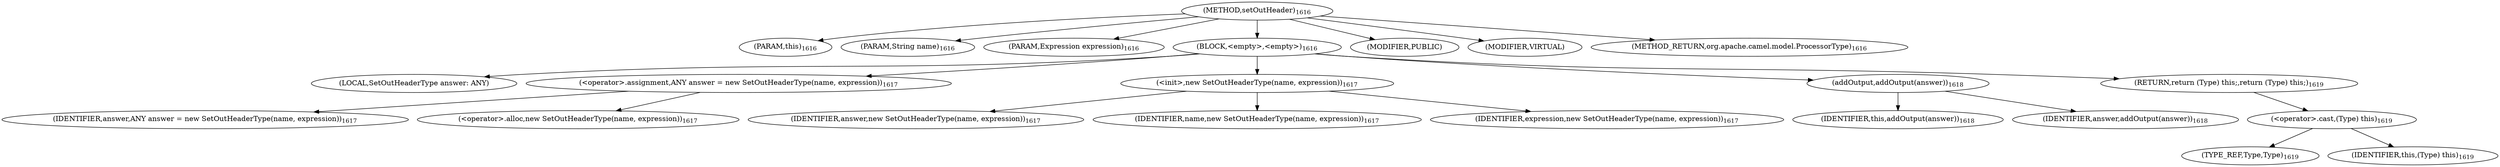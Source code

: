 digraph "setOutHeader" {  
"2901" [label = <(METHOD,setOutHeader)<SUB>1616</SUB>> ]
"432" [label = <(PARAM,this)<SUB>1616</SUB>> ]
"2902" [label = <(PARAM,String name)<SUB>1616</SUB>> ]
"2903" [label = <(PARAM,Expression expression)<SUB>1616</SUB>> ]
"2904" [label = <(BLOCK,&lt;empty&gt;,&lt;empty&gt;)<SUB>1616</SUB>> ]
"430" [label = <(LOCAL,SetOutHeaderType answer: ANY)> ]
"2905" [label = <(&lt;operator&gt;.assignment,ANY answer = new SetOutHeaderType(name, expression))<SUB>1617</SUB>> ]
"2906" [label = <(IDENTIFIER,answer,ANY answer = new SetOutHeaderType(name, expression))<SUB>1617</SUB>> ]
"2907" [label = <(&lt;operator&gt;.alloc,new SetOutHeaderType(name, expression))<SUB>1617</SUB>> ]
"2908" [label = <(&lt;init&gt;,new SetOutHeaderType(name, expression))<SUB>1617</SUB>> ]
"429" [label = <(IDENTIFIER,answer,new SetOutHeaderType(name, expression))<SUB>1617</SUB>> ]
"2909" [label = <(IDENTIFIER,name,new SetOutHeaderType(name, expression))<SUB>1617</SUB>> ]
"2910" [label = <(IDENTIFIER,expression,new SetOutHeaderType(name, expression))<SUB>1617</SUB>> ]
"2911" [label = <(addOutput,addOutput(answer))<SUB>1618</SUB>> ]
"431" [label = <(IDENTIFIER,this,addOutput(answer))<SUB>1618</SUB>> ]
"2912" [label = <(IDENTIFIER,answer,addOutput(answer))<SUB>1618</SUB>> ]
"2913" [label = <(RETURN,return (Type) this;,return (Type) this;)<SUB>1619</SUB>> ]
"2914" [label = <(&lt;operator&gt;.cast,(Type) this)<SUB>1619</SUB>> ]
"2915" [label = <(TYPE_REF,Type,Type)<SUB>1619</SUB>> ]
"433" [label = <(IDENTIFIER,this,(Type) this)<SUB>1619</SUB>> ]
"2916" [label = <(MODIFIER,PUBLIC)> ]
"2917" [label = <(MODIFIER,VIRTUAL)> ]
"2918" [label = <(METHOD_RETURN,org.apache.camel.model.ProcessorType)<SUB>1616</SUB>> ]
  "2901" -> "432" 
  "2901" -> "2902" 
  "2901" -> "2903" 
  "2901" -> "2904" 
  "2901" -> "2916" 
  "2901" -> "2917" 
  "2901" -> "2918" 
  "2904" -> "430" 
  "2904" -> "2905" 
  "2904" -> "2908" 
  "2904" -> "2911" 
  "2904" -> "2913" 
  "2905" -> "2906" 
  "2905" -> "2907" 
  "2908" -> "429" 
  "2908" -> "2909" 
  "2908" -> "2910" 
  "2911" -> "431" 
  "2911" -> "2912" 
  "2913" -> "2914" 
  "2914" -> "2915" 
  "2914" -> "433" 
}
